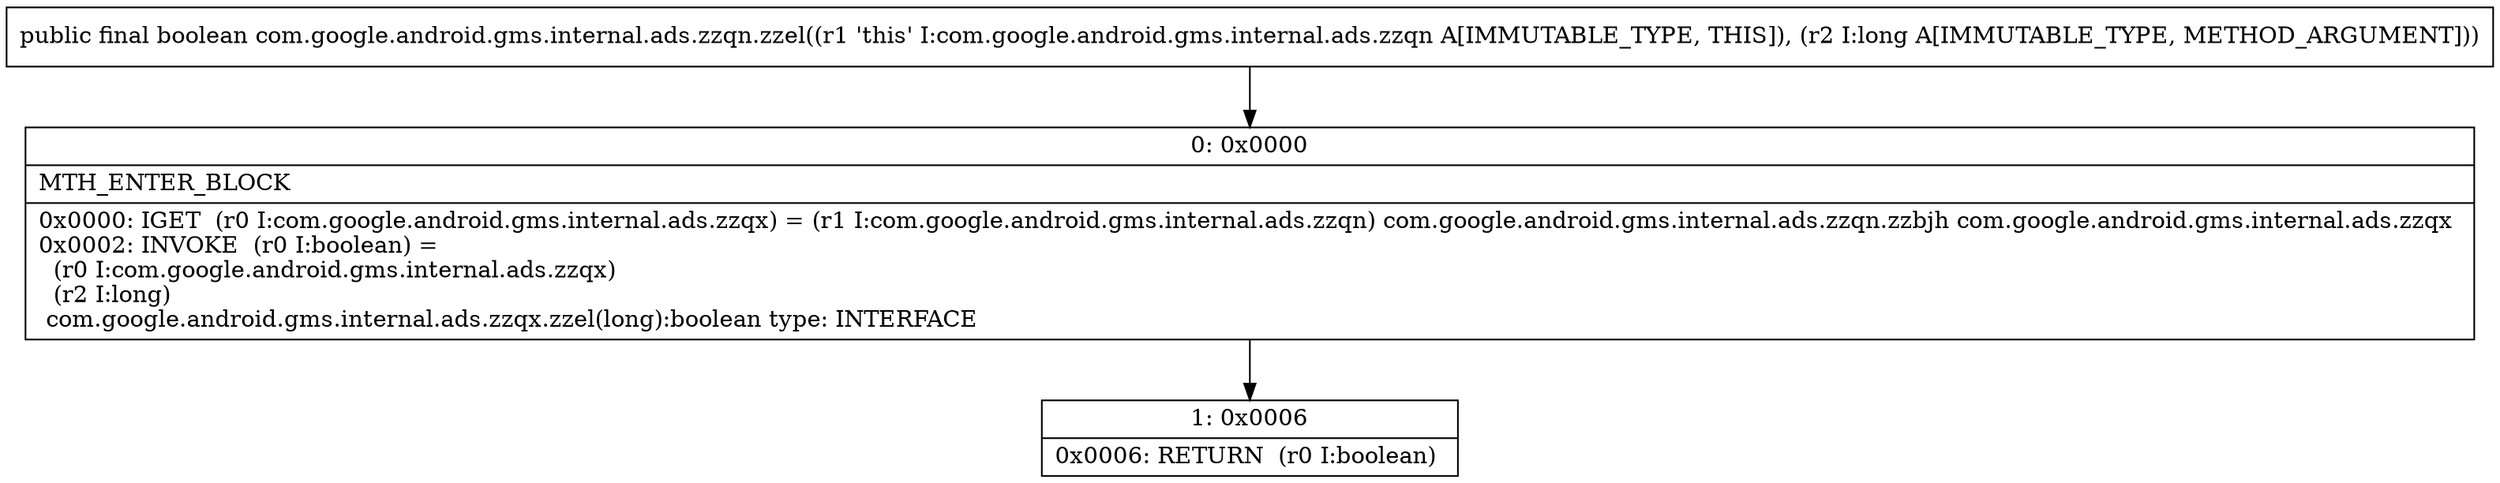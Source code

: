 digraph "CFG forcom.google.android.gms.internal.ads.zzqn.zzel(J)Z" {
Node_0 [shape=record,label="{0\:\ 0x0000|MTH_ENTER_BLOCK\l|0x0000: IGET  (r0 I:com.google.android.gms.internal.ads.zzqx) = (r1 I:com.google.android.gms.internal.ads.zzqn) com.google.android.gms.internal.ads.zzqn.zzbjh com.google.android.gms.internal.ads.zzqx \l0x0002: INVOKE  (r0 I:boolean) = \l  (r0 I:com.google.android.gms.internal.ads.zzqx)\l  (r2 I:long)\l com.google.android.gms.internal.ads.zzqx.zzel(long):boolean type: INTERFACE \l}"];
Node_1 [shape=record,label="{1\:\ 0x0006|0x0006: RETURN  (r0 I:boolean) \l}"];
MethodNode[shape=record,label="{public final boolean com.google.android.gms.internal.ads.zzqn.zzel((r1 'this' I:com.google.android.gms.internal.ads.zzqn A[IMMUTABLE_TYPE, THIS]), (r2 I:long A[IMMUTABLE_TYPE, METHOD_ARGUMENT])) }"];
MethodNode -> Node_0;
Node_0 -> Node_1;
}

